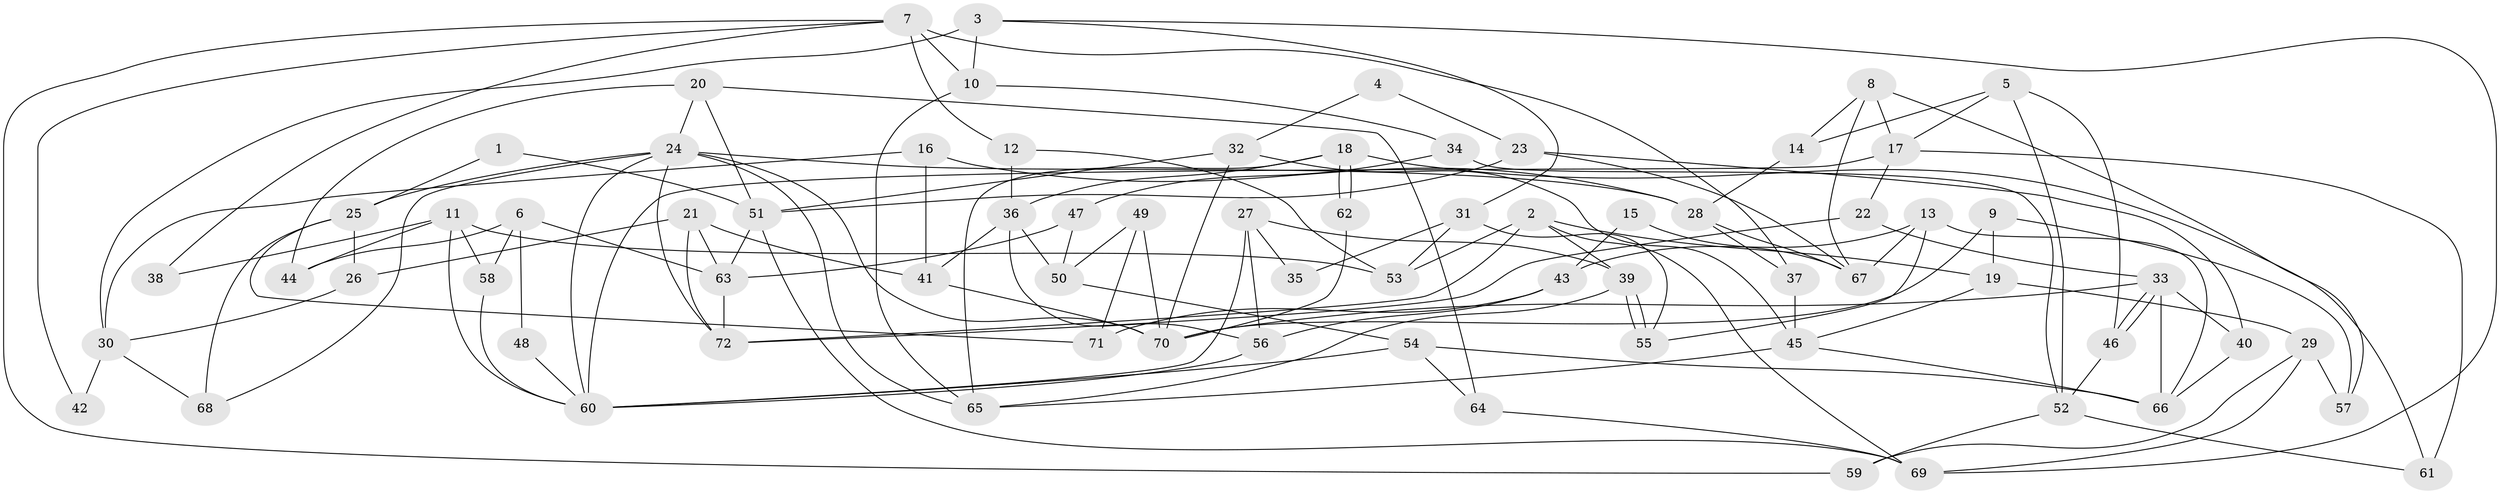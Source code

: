 // coarse degree distribution, {9: 0.04, 5: 0.22, 7: 0.1, 2: 0.08, 3: 0.26, 4: 0.22, 6: 0.04, 8: 0.02, 11: 0.02}
// Generated by graph-tools (version 1.1) at 2025/18/03/04/25 18:18:57]
// undirected, 72 vertices, 144 edges
graph export_dot {
graph [start="1"]
  node [color=gray90,style=filled];
  1;
  2;
  3;
  4;
  5;
  6;
  7;
  8;
  9;
  10;
  11;
  12;
  13;
  14;
  15;
  16;
  17;
  18;
  19;
  20;
  21;
  22;
  23;
  24;
  25;
  26;
  27;
  28;
  29;
  30;
  31;
  32;
  33;
  34;
  35;
  36;
  37;
  38;
  39;
  40;
  41;
  42;
  43;
  44;
  45;
  46;
  47;
  48;
  49;
  50;
  51;
  52;
  53;
  54;
  55;
  56;
  57;
  58;
  59;
  60;
  61;
  62;
  63;
  64;
  65;
  66;
  67;
  68;
  69;
  70;
  71;
  72;
  1 -- 25;
  1 -- 51;
  2 -- 72;
  2 -- 39;
  2 -- 19;
  2 -- 53;
  2 -- 69;
  3 -- 10;
  3 -- 69;
  3 -- 30;
  3 -- 31;
  4 -- 23;
  4 -- 32;
  5 -- 14;
  5 -- 17;
  5 -- 46;
  5 -- 52;
  6 -- 44;
  6 -- 63;
  6 -- 48;
  6 -- 58;
  7 -- 37;
  7 -- 59;
  7 -- 10;
  7 -- 12;
  7 -- 38;
  7 -- 42;
  8 -- 17;
  8 -- 67;
  8 -- 14;
  8 -- 57;
  9 -- 57;
  9 -- 70;
  9 -- 19;
  10 -- 65;
  10 -- 34;
  11 -- 60;
  11 -- 58;
  11 -- 38;
  11 -- 44;
  11 -- 53;
  12 -- 53;
  12 -- 36;
  13 -- 66;
  13 -- 55;
  13 -- 43;
  13 -- 67;
  14 -- 28;
  15 -- 67;
  15 -- 43;
  16 -- 41;
  16 -- 30;
  16 -- 28;
  17 -- 22;
  17 -- 60;
  17 -- 61;
  18 -- 62;
  18 -- 62;
  18 -- 61;
  18 -- 36;
  18 -- 65;
  19 -- 29;
  19 -- 45;
  20 -- 64;
  20 -- 24;
  20 -- 44;
  20 -- 51;
  21 -- 26;
  21 -- 41;
  21 -- 63;
  21 -- 72;
  22 -- 33;
  22 -- 72;
  23 -- 51;
  23 -- 67;
  23 -- 40;
  24 -- 65;
  24 -- 70;
  24 -- 25;
  24 -- 28;
  24 -- 60;
  24 -- 68;
  24 -- 72;
  25 -- 71;
  25 -- 26;
  25 -- 68;
  26 -- 30;
  27 -- 39;
  27 -- 60;
  27 -- 35;
  27 -- 56;
  28 -- 37;
  28 -- 67;
  29 -- 69;
  29 -- 57;
  29 -- 59;
  30 -- 68;
  30 -- 42;
  31 -- 53;
  31 -- 35;
  31 -- 55;
  32 -- 45;
  32 -- 51;
  32 -- 70;
  33 -- 66;
  33 -- 46;
  33 -- 46;
  33 -- 40;
  33 -- 70;
  34 -- 52;
  34 -- 47;
  36 -- 41;
  36 -- 50;
  36 -- 56;
  37 -- 45;
  39 -- 65;
  39 -- 55;
  39 -- 55;
  40 -- 66;
  41 -- 70;
  43 -- 56;
  43 -- 71;
  45 -- 66;
  45 -- 65;
  46 -- 52;
  47 -- 63;
  47 -- 50;
  48 -- 60;
  49 -- 50;
  49 -- 70;
  49 -- 71;
  50 -- 54;
  51 -- 63;
  51 -- 69;
  52 -- 59;
  52 -- 61;
  54 -- 60;
  54 -- 64;
  54 -- 66;
  56 -- 60;
  58 -- 60;
  62 -- 70;
  63 -- 72;
  64 -- 69;
}
